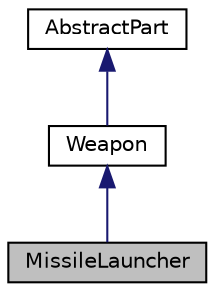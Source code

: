 digraph "MissileLauncher"
{
  edge [fontname="Helvetica",fontsize="10",labelfontname="Helvetica",labelfontsize="10"];
  node [fontname="Helvetica",fontsize="10",shape=record];
  Node3 [label="MissileLauncher",height=0.2,width=0.4,color="black", fillcolor="grey75", style="filled", fontcolor="black"];
  Node4 -> Node3 [dir="back",color="midnightblue",fontsize="10",style="solid"];
  Node4 [label="Weapon",height=0.2,width=0.4,color="black", fillcolor="white", style="filled",URL="$classWeapon.html"];
  Node5 -> Node4 [dir="back",color="midnightblue",fontsize="10",style="solid"];
  Node5 [label="AbstractPart",height=0.2,width=0.4,color="black", fillcolor="white", style="filled",URL="$classAbstractPart.html"];
}
